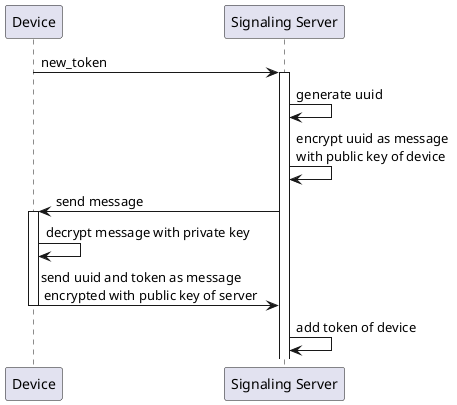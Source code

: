 @startuml "Add device token"

participant Device as device
participant "Signaling Server" as signaling_server

device -> signaling_server: new_token
activate signaling_server

signaling_server -> signaling_server: generate uuid
signaling_server -> signaling_server: encrypt uuid as message \nwith public key of device
signaling_server -> device: send message
activate device
device -> device: decrypt message with private key
device -> signaling_server: send uuid and token as message\n encrypted with public key of server
deactivate device
signaling_server -> signaling_server: add token of device
@enduml
